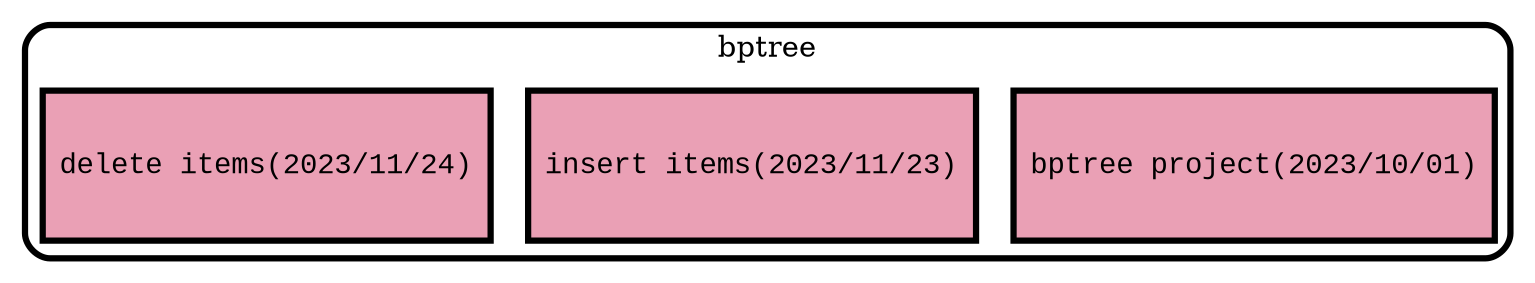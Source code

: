 digraph SubRoadmap {
    node [shape=record, fontname="Courier New"];

    subgraph cluster_bptree {
        label="bptree";
        style=rounded;
        penwidth=3;
        node [style=filled, penwidth=3, fillcolor="#EAA0B5"];
        cluster_bptree [label="{
            <note20231001>bptree project(2023/10/01)
            }", height=1];
        bptree_insert_stack [label="{
            <note20231123>insert items(2023/11/23)
            }", height=1];
        bptree_delete_stack [label="{
            <note20231124>delete items(2023/11/24)
            }", height=1];
    }
/*end*/}
